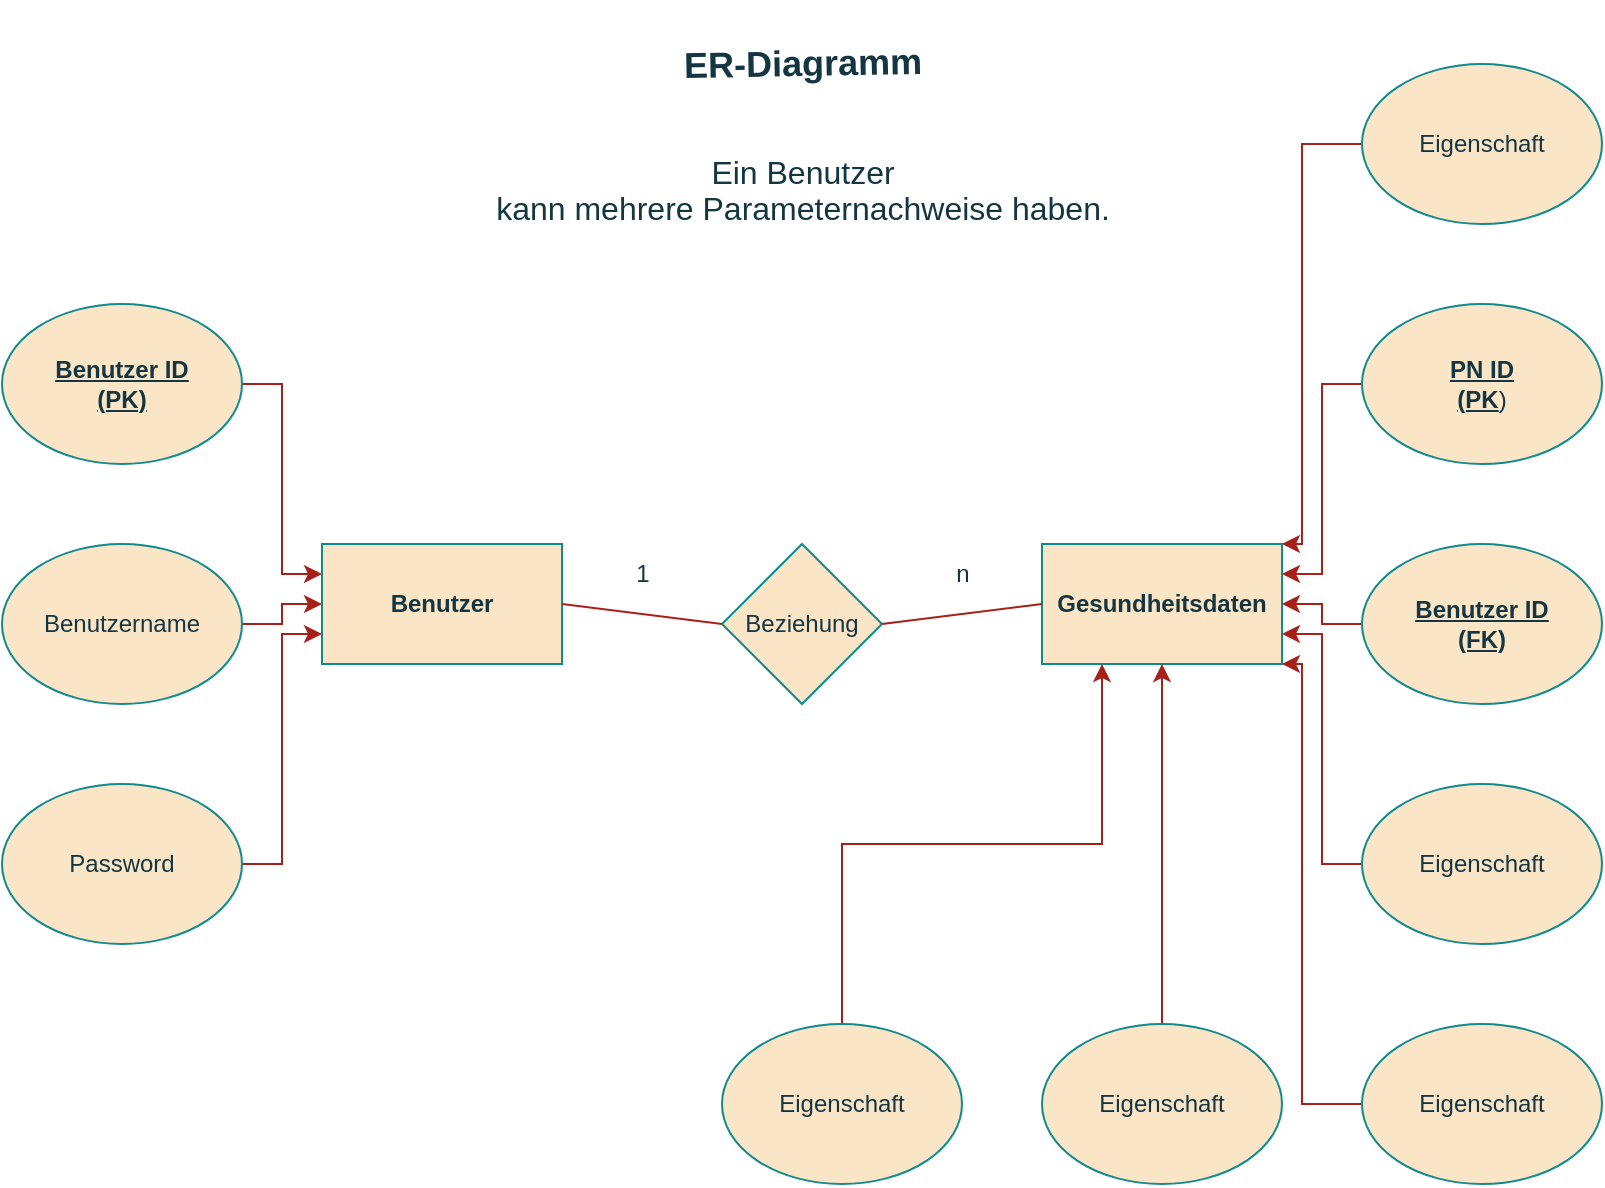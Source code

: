 <mxfile version="24.8.6">
  <diagram name="Seite-1" id="MP-LLtCLatFORLgfSGGj">
    <mxGraphModel dx="1144" dy="687" grid="1" gridSize="10" guides="1" tooltips="1" connect="1" arrows="1" fold="1" page="1" pageScale="1" pageWidth="827" pageHeight="1169" math="0" shadow="0">
      <root>
        <mxCell id="0" />
        <mxCell id="1" parent="0" />
        <mxCell id="QgiqVFYCfaP-VQnLxZwK-1" value="&lt;b&gt;Benutzer&lt;/b&gt;" style="rounded=0;whiteSpace=wrap;html=1;labelBackgroundColor=none;fillColor=#FAE5C7;strokeColor=#0F8B8D;fontColor=#143642;" vertex="1" parent="1">
          <mxGeometry x="160" y="280" width="120" height="60" as="geometry" />
        </mxCell>
        <mxCell id="QgiqVFYCfaP-VQnLxZwK-2" style="edgeStyle=orthogonalEdgeStyle;rounded=0;orthogonalLoop=1;jettySize=auto;html=1;exitX=1;exitY=0.5;exitDx=0;exitDy=0;entryX=0;entryY=0.5;entryDx=0;entryDy=0;labelBackgroundColor=none;strokeColor=#A8201A;fontColor=default;" edge="1" parent="1" source="QgiqVFYCfaP-VQnLxZwK-3" target="QgiqVFYCfaP-VQnLxZwK-1">
          <mxGeometry relative="1" as="geometry" />
        </mxCell>
        <mxCell id="QgiqVFYCfaP-VQnLxZwK-3" value="Benutzername" style="ellipse;whiteSpace=wrap;html=1;labelBackgroundColor=none;fillColor=#FAE5C7;strokeColor=#0F8B8D;fontColor=#143642;" vertex="1" parent="1">
          <mxGeometry y="280" width="120" height="80" as="geometry" />
        </mxCell>
        <mxCell id="QgiqVFYCfaP-VQnLxZwK-4" value="Beziehung" style="rhombus;whiteSpace=wrap;html=1;labelBackgroundColor=none;fillColor=#FAE5C7;strokeColor=#0F8B8D;fontColor=#143642;" vertex="1" parent="1">
          <mxGeometry x="360" y="280" width="80" height="80" as="geometry" />
        </mxCell>
        <mxCell id="QgiqVFYCfaP-VQnLxZwK-5" value="&lt;b&gt;Gesundheitsdaten&lt;/b&gt;" style="rounded=0;whiteSpace=wrap;html=1;labelBackgroundColor=none;fillColor=#FAE5C7;strokeColor=#0F8B8D;fontColor=#143642;" vertex="1" parent="1">
          <mxGeometry x="520" y="280" width="120" height="60" as="geometry" />
        </mxCell>
        <mxCell id="QgiqVFYCfaP-VQnLxZwK-6" value="" style="endArrow=none;html=1;rounded=0;exitX=1;exitY=0.5;exitDx=0;exitDy=0;entryX=0;entryY=0.5;entryDx=0;entryDy=0;labelBackgroundColor=none;strokeColor=#A8201A;fontColor=default;" edge="1" parent="1" source="QgiqVFYCfaP-VQnLxZwK-1" target="QgiqVFYCfaP-VQnLxZwK-4">
          <mxGeometry width="50" height="50" relative="1" as="geometry">
            <mxPoint x="320" y="240" as="sourcePoint" />
            <mxPoint x="370" y="190" as="targetPoint" />
          </mxGeometry>
        </mxCell>
        <mxCell id="QgiqVFYCfaP-VQnLxZwK-7" value="" style="endArrow=none;html=1;rounded=0;exitX=1;exitY=0.5;exitDx=0;exitDy=0;entryX=0;entryY=0.5;entryDx=0;entryDy=0;labelBackgroundColor=none;strokeColor=#A8201A;fontColor=default;" edge="1" parent="1" source="QgiqVFYCfaP-VQnLxZwK-4" target="QgiqVFYCfaP-VQnLxZwK-5">
          <mxGeometry width="50" height="50" relative="1" as="geometry">
            <mxPoint x="480" y="270" as="sourcePoint" />
            <mxPoint x="530" y="220" as="targetPoint" />
          </mxGeometry>
        </mxCell>
        <mxCell id="QgiqVFYCfaP-VQnLxZwK-8" value="1" style="text;html=1;align=center;verticalAlign=middle;resizable=0;points=[];autosize=1;strokeColor=none;fillColor=none;labelBackgroundColor=none;fontColor=#143642;" vertex="1" parent="1">
          <mxGeometry x="305" y="280" width="30" height="30" as="geometry" />
        </mxCell>
        <mxCell id="QgiqVFYCfaP-VQnLxZwK-9" value="n" style="text;html=1;align=center;verticalAlign=middle;resizable=0;points=[];autosize=1;strokeColor=none;fillColor=none;labelBackgroundColor=none;fontColor=#143642;" vertex="1" parent="1">
          <mxGeometry x="465" y="280" width="30" height="30" as="geometry" />
        </mxCell>
        <mxCell id="QgiqVFYCfaP-VQnLxZwK-10" style="edgeStyle=orthogonalEdgeStyle;rounded=0;orthogonalLoop=1;jettySize=auto;html=1;exitX=0;exitY=0.5;exitDx=0;exitDy=0;entryX=1;entryY=0.5;entryDx=0;entryDy=0;labelBackgroundColor=none;strokeColor=#A8201A;fontColor=default;" edge="1" parent="1" source="QgiqVFYCfaP-VQnLxZwK-11" target="QgiqVFYCfaP-VQnLxZwK-5">
          <mxGeometry relative="1" as="geometry" />
        </mxCell>
        <mxCell id="QgiqVFYCfaP-VQnLxZwK-11" value="&lt;b&gt;&lt;u&gt;Benutzer ID&lt;/u&gt;&lt;/b&gt;&lt;div&gt;&lt;b&gt;&lt;u&gt;(FK)&lt;/u&gt;&lt;/b&gt;&lt;/div&gt;" style="ellipse;whiteSpace=wrap;html=1;labelBackgroundColor=none;fillColor=#FAE5C7;strokeColor=#0F8B8D;fontColor=#143642;" vertex="1" parent="1">
          <mxGeometry x="680" y="280" width="120" height="80" as="geometry" />
        </mxCell>
        <mxCell id="QgiqVFYCfaP-VQnLxZwK-12" style="edgeStyle=orthogonalEdgeStyle;rounded=0;orthogonalLoop=1;jettySize=auto;html=1;exitX=1;exitY=0.5;exitDx=0;exitDy=0;entryX=0;entryY=0.75;entryDx=0;entryDy=0;labelBackgroundColor=none;strokeColor=#A8201A;fontColor=default;" edge="1" parent="1" source="QgiqVFYCfaP-VQnLxZwK-13" target="QgiqVFYCfaP-VQnLxZwK-1">
          <mxGeometry relative="1" as="geometry" />
        </mxCell>
        <mxCell id="QgiqVFYCfaP-VQnLxZwK-13" value="Password" style="ellipse;whiteSpace=wrap;html=1;labelBackgroundColor=none;fillColor=#FAE5C7;strokeColor=#0F8B8D;fontColor=#143642;" vertex="1" parent="1">
          <mxGeometry y="400" width="120" height="80" as="geometry" />
        </mxCell>
        <mxCell id="QgiqVFYCfaP-VQnLxZwK-14" style="edgeStyle=orthogonalEdgeStyle;rounded=0;orthogonalLoop=1;jettySize=auto;html=1;exitX=1;exitY=0.5;exitDx=0;exitDy=0;entryX=0;entryY=0.25;entryDx=0;entryDy=0;labelBackgroundColor=none;strokeColor=#A8201A;fontColor=default;" edge="1" parent="1" source="QgiqVFYCfaP-VQnLxZwK-15" target="QgiqVFYCfaP-VQnLxZwK-1">
          <mxGeometry relative="1" as="geometry" />
        </mxCell>
        <mxCell id="QgiqVFYCfaP-VQnLxZwK-15" value="&lt;u&gt;&lt;b&gt;Benutzer ID&lt;/b&gt;&lt;/u&gt;&lt;div&gt;&lt;u&gt;&lt;b&gt;(PK)&lt;/b&gt;&lt;/u&gt;&lt;/div&gt;" style="ellipse;whiteSpace=wrap;html=1;labelBackgroundColor=none;fillColor=#FAE5C7;strokeColor=#0F8B8D;fontColor=#143642;" vertex="1" parent="1">
          <mxGeometry y="160" width="120" height="80" as="geometry" />
        </mxCell>
        <mxCell id="QgiqVFYCfaP-VQnLxZwK-16" style="edgeStyle=orthogonalEdgeStyle;rounded=0;orthogonalLoop=1;jettySize=auto;html=1;exitX=0;exitY=0.5;exitDx=0;exitDy=0;entryX=1;entryY=0.75;entryDx=0;entryDy=0;labelBackgroundColor=none;strokeColor=#A8201A;fontColor=default;" edge="1" parent="1" source="QgiqVFYCfaP-VQnLxZwK-17" target="QgiqVFYCfaP-VQnLxZwK-5">
          <mxGeometry relative="1" as="geometry" />
        </mxCell>
        <mxCell id="QgiqVFYCfaP-VQnLxZwK-17" value="Eigenschaft" style="ellipse;whiteSpace=wrap;html=1;labelBackgroundColor=none;fillColor=#FAE5C7;strokeColor=#0F8B8D;fontColor=#143642;" vertex="1" parent="1">
          <mxGeometry x="680" y="400" width="120" height="80" as="geometry" />
        </mxCell>
        <mxCell id="QgiqVFYCfaP-VQnLxZwK-18" style="edgeStyle=orthogonalEdgeStyle;rounded=0;orthogonalLoop=1;jettySize=auto;html=1;exitX=0;exitY=0.5;exitDx=0;exitDy=0;entryX=1;entryY=1;entryDx=0;entryDy=0;labelBackgroundColor=none;strokeColor=#A8201A;fontColor=default;" edge="1" parent="1" source="QgiqVFYCfaP-VQnLxZwK-19" target="QgiqVFYCfaP-VQnLxZwK-5">
          <mxGeometry relative="1" as="geometry">
            <Array as="points">
              <mxPoint x="650" y="560" />
              <mxPoint x="650" y="340" />
            </Array>
          </mxGeometry>
        </mxCell>
        <mxCell id="QgiqVFYCfaP-VQnLxZwK-19" value="Eigenschaft" style="ellipse;whiteSpace=wrap;html=1;labelBackgroundColor=none;fillColor=#FAE5C7;strokeColor=#0F8B8D;fontColor=#143642;" vertex="1" parent="1">
          <mxGeometry x="680" y="520" width="120" height="80" as="geometry" />
        </mxCell>
        <mxCell id="QgiqVFYCfaP-VQnLxZwK-20" style="edgeStyle=orthogonalEdgeStyle;rounded=0;orthogonalLoop=1;jettySize=auto;html=1;exitX=0;exitY=0.5;exitDx=0;exitDy=0;entryX=1;entryY=0;entryDx=0;entryDy=0;labelBackgroundColor=none;strokeColor=#A8201A;fontColor=default;" edge="1" parent="1" source="QgiqVFYCfaP-VQnLxZwK-21" target="QgiqVFYCfaP-VQnLxZwK-5">
          <mxGeometry relative="1" as="geometry">
            <Array as="points">
              <mxPoint x="650" y="80" />
              <mxPoint x="650" y="280" />
            </Array>
          </mxGeometry>
        </mxCell>
        <mxCell id="QgiqVFYCfaP-VQnLxZwK-21" value="Eigenschaft" style="ellipse;whiteSpace=wrap;html=1;labelBackgroundColor=none;fillColor=#FAE5C7;strokeColor=#0F8B8D;fontColor=#143642;" vertex="1" parent="1">
          <mxGeometry x="680" y="40" width="120" height="80" as="geometry" />
        </mxCell>
        <mxCell id="QgiqVFYCfaP-VQnLxZwK-22" style="edgeStyle=orthogonalEdgeStyle;rounded=0;orthogonalLoop=1;jettySize=auto;html=1;exitX=0.5;exitY=0;exitDx=0;exitDy=0;entryX=0.25;entryY=1;entryDx=0;entryDy=0;labelBackgroundColor=none;strokeColor=#A8201A;fontColor=default;" edge="1" parent="1" source="QgiqVFYCfaP-VQnLxZwK-23" target="QgiqVFYCfaP-VQnLxZwK-5">
          <mxGeometry relative="1" as="geometry" />
        </mxCell>
        <mxCell id="QgiqVFYCfaP-VQnLxZwK-23" value="Eigenschaft" style="ellipse;whiteSpace=wrap;html=1;labelBackgroundColor=none;fillColor=#FAE5C7;strokeColor=#0F8B8D;fontColor=#143642;" vertex="1" parent="1">
          <mxGeometry x="360" y="520" width="120" height="80" as="geometry" />
        </mxCell>
        <mxCell id="QgiqVFYCfaP-VQnLxZwK-24" style="edgeStyle=orthogonalEdgeStyle;rounded=0;orthogonalLoop=1;jettySize=auto;html=1;entryX=0.5;entryY=1;entryDx=0;entryDy=0;labelBackgroundColor=none;strokeColor=#A8201A;fontColor=default;" edge="1" parent="1" source="QgiqVFYCfaP-VQnLxZwK-25" target="QgiqVFYCfaP-VQnLxZwK-5">
          <mxGeometry relative="1" as="geometry" />
        </mxCell>
        <mxCell id="QgiqVFYCfaP-VQnLxZwK-25" value="Eigenschaft" style="ellipse;whiteSpace=wrap;html=1;labelBackgroundColor=none;fillColor=#FAE5C7;strokeColor=#0F8B8D;fontColor=#143642;" vertex="1" parent="1">
          <mxGeometry x="520" y="520" width="120" height="80" as="geometry" />
        </mxCell>
        <mxCell id="QgiqVFYCfaP-VQnLxZwK-26" style="edgeStyle=orthogonalEdgeStyle;rounded=0;orthogonalLoop=1;jettySize=auto;html=1;exitX=0;exitY=0.5;exitDx=0;exitDy=0;entryX=1;entryY=0.25;entryDx=0;entryDy=0;labelBackgroundColor=none;strokeColor=#A8201A;fontColor=default;" edge="1" parent="1" source="QgiqVFYCfaP-VQnLxZwK-27" target="QgiqVFYCfaP-VQnLxZwK-5">
          <mxGeometry relative="1" as="geometry" />
        </mxCell>
        <mxCell id="QgiqVFYCfaP-VQnLxZwK-27" value="&lt;b&gt;&lt;u&gt;PN ID&lt;/u&gt;&lt;/b&gt;&lt;div&gt;&lt;b&gt;&lt;u&gt;(PK&lt;/u&gt;&lt;/b&gt;)&lt;/div&gt;" style="ellipse;whiteSpace=wrap;html=1;labelBackgroundColor=none;fillColor=#FAE5C7;strokeColor=#0F8B8D;fontColor=#143642;" vertex="1" parent="1">
          <mxGeometry x="680" y="160" width="120" height="80" as="geometry" />
        </mxCell>
        <mxCell id="QgiqVFYCfaP-VQnLxZwK-28" value="&lt;p style=&quot;mso-margin-top-alt:auto;mso-margin-bottom-alt:auto;&lt;br/&gt;line-height:normal;mso-outline-level:3&quot; class=&quot;MsoNormal&quot;&gt;&lt;b&gt;&lt;span style=&quot;font-size:13.5pt;&lt;br/&gt;font-family:&amp;quot;Times New Roman&amp;quot;,serif;mso-fareast-font-family:&amp;quot;Times New Roman&amp;quot;;&lt;br/&gt;mso-font-kerning:0pt;mso-ligatures:none;mso-fareast-language:DE&quot;&gt;ER-Diagramm&lt;br&gt;&lt;/span&gt;&lt;/b&gt;&lt;/p&gt;" style="text;html=1;align=center;verticalAlign=middle;resizable=0;points=[];autosize=1;strokeColor=none;fillColor=none;rotation=-1;labelBackgroundColor=none;fontColor=#143642;" vertex="1" parent="1">
          <mxGeometry x="330" y="10" width="140" height="60" as="geometry" />
        </mxCell>
        <mxCell id="QgiqVFYCfaP-VQnLxZwK-29" value="&lt;p style=&quot;mso-margin-top-alt:auto;mso-margin-bottom-alt:auto;&lt;br/&gt;margin-left:36.0pt;line-height:normal&quot; class=&quot;MsoNormal&quot;&gt;&lt;span style=&quot;font-size:12.0pt;&lt;br/&gt;font-family:&amp;quot;Times New Roman&amp;quot;,serif;mso-fareast-font-family:&amp;quot;Times New Roman&amp;quot;;&lt;br/&gt;mso-font-kerning:0pt;mso-ligatures:none;mso-fareast-language:DE&quot;&gt;Ein Benutzer&lt;br&gt;kann mehrere Parameternachweise haben.&lt;b&gt;&lt;/b&gt;&lt;/span&gt;&lt;/p&gt;" style="text;html=1;align=center;verticalAlign=middle;resizable=0;points=[];autosize=1;strokeColor=none;fillColor=none;labelBackgroundColor=none;fontColor=#143642;" vertex="1" parent="1">
          <mxGeometry x="235" y="68" width="330" height="70" as="geometry" />
        </mxCell>
      </root>
    </mxGraphModel>
  </diagram>
</mxfile>
